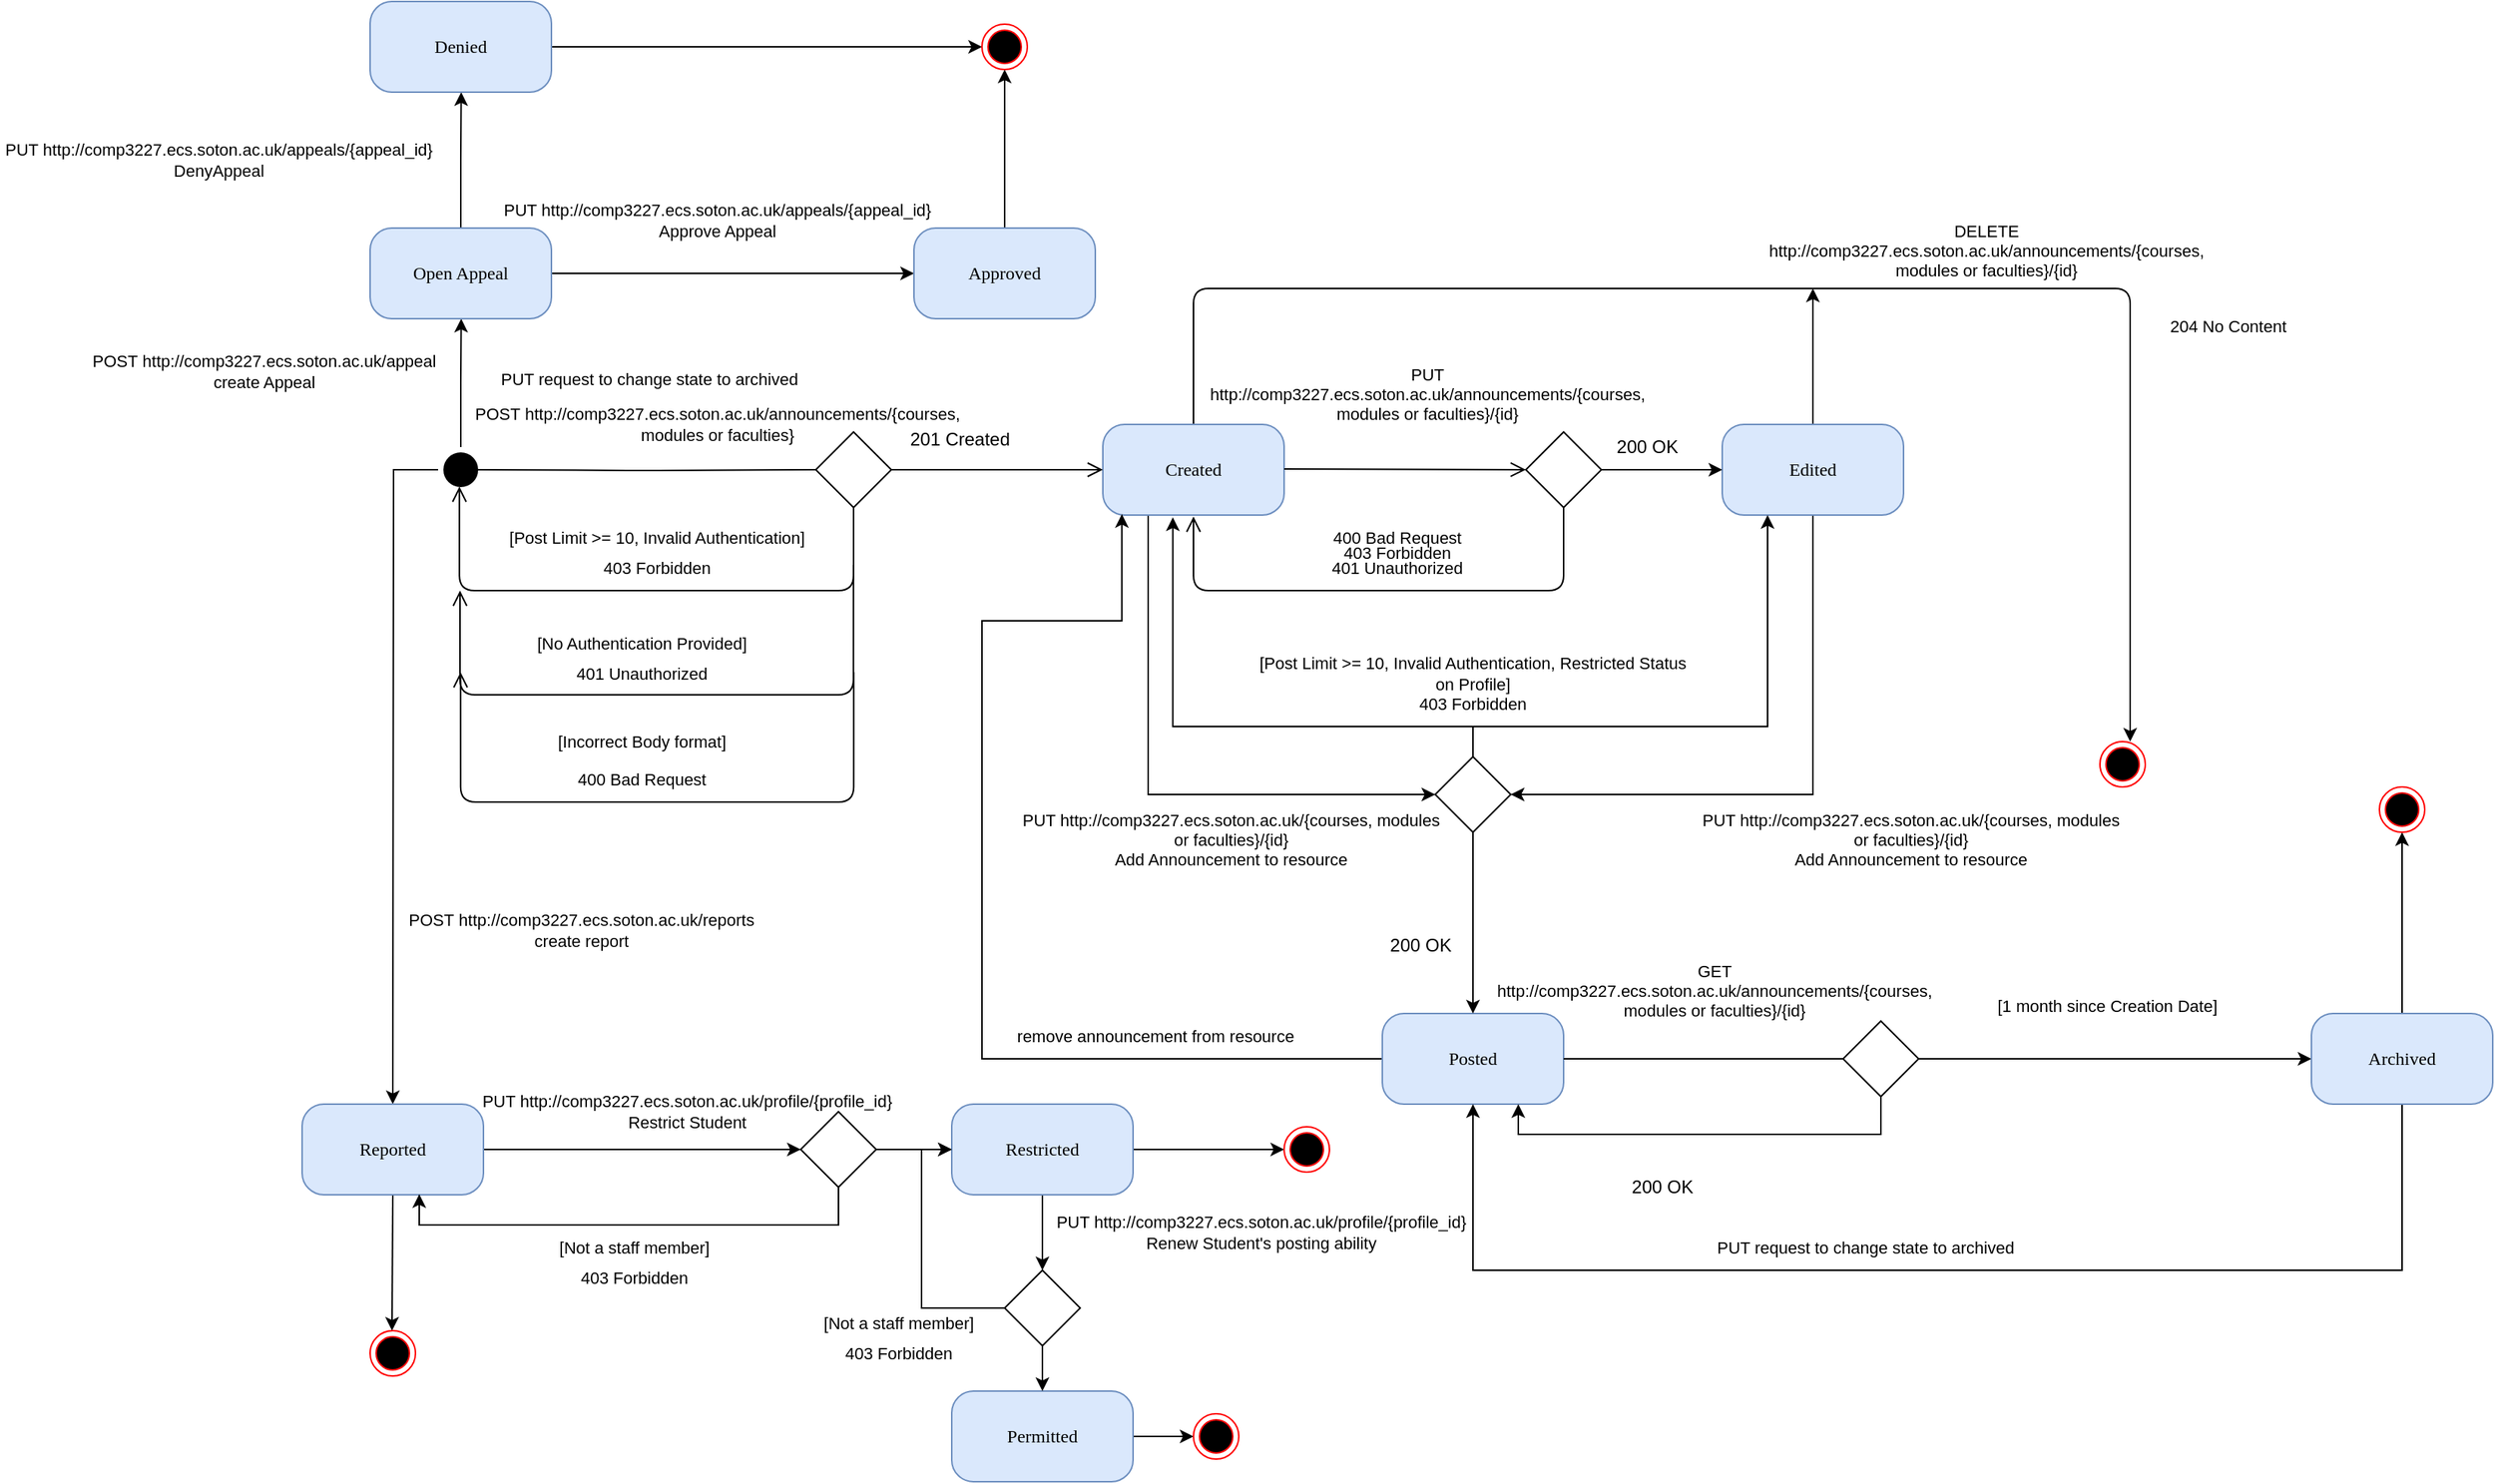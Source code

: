 <mxfile version="22.1.5" type="device">
  <diagram name="Page-1" id="58cdce13-f638-feb5-8d6f-7d28b1aa9fa0">
    <mxGraphModel dx="3149" dy="1933" grid="1" gridSize="10" guides="1" tooltips="1" connect="1" arrows="1" fold="1" page="1" pageScale="1" pageWidth="1100" pageHeight="850" background="none" math="0" shadow="0">
      <root>
        <mxCell id="0" />
        <mxCell id="1" parent="0" />
        <mxCell id="6BWkst6RVMvoEHYVJQI9-71" style="edgeStyle=orthogonalEdgeStyle;rounded=0;orthogonalLoop=1;jettySize=auto;html=1;exitX=0.5;exitY=1;exitDx=0;exitDy=0;" parent="1" source="382b91b5511bd0f7-1" edge="1">
          <mxGeometry relative="1" as="geometry">
            <mxPoint x="120" y="570" as="targetPoint" />
          </mxGeometry>
        </mxCell>
        <mxCell id="wpCIgoDuGoxNXAhAN5nI-4" style="edgeStyle=orthogonalEdgeStyle;rounded=0;orthogonalLoop=1;jettySize=auto;html=1;exitX=0;exitY=0.5;exitDx=0;exitDy=0;" parent="1" source="382b91b5511bd0f7-1" edge="1">
          <mxGeometry relative="1" as="geometry">
            <mxPoint x="165.286" y="50" as="targetPoint" />
          </mxGeometry>
        </mxCell>
        <mxCell id="382b91b5511bd0f7-1" value="" style="ellipse;html=1;shape=startState;fillColor=#000000;strokeColor=#000000;rounded=1;shadow=0;comic=0;labelBackgroundColor=none;fontFamily=Verdana;fontSize=12;fontColor=#000000;align=center;direction=south;" parent="1" vertex="1">
          <mxGeometry x="150" y="135" width="30" height="30" as="geometry" />
        </mxCell>
        <mxCell id="6BWkst6RVMvoEHYVJQI9-33" style="edgeStyle=orthogonalEdgeStyle;rounded=1;orthogonalLoop=1;jettySize=auto;html=1;exitX=0.5;exitY=0;exitDx=0;exitDy=0;" parent="1" source="382b91b5511bd0f7-6" edge="1">
          <mxGeometry relative="1" as="geometry">
            <mxPoint x="1270" y="330" as="targetPoint" />
            <Array as="points">
              <mxPoint x="650" y="30" />
              <mxPoint x="1270" y="30" />
            </Array>
          </mxGeometry>
        </mxCell>
        <mxCell id="6BWkst6RVMvoEHYVJQI9-40" style="edgeStyle=orthogonalEdgeStyle;rounded=0;orthogonalLoop=1;jettySize=auto;html=1;exitX=0.25;exitY=1;exitDx=0;exitDy=0;entryX=0;entryY=0.5;entryDx=0;entryDy=0;" parent="1" source="382b91b5511bd0f7-6" target="6BWkst6RVMvoEHYVJQI9-41" edge="1">
          <mxGeometry relative="1" as="geometry">
            <mxPoint x="780" y="360" as="targetPoint" />
            <Array as="points">
              <mxPoint x="620" y="365" />
            </Array>
          </mxGeometry>
        </mxCell>
        <mxCell id="382b91b5511bd0f7-6" value="Created" style="rounded=1;whiteSpace=wrap;html=1;arcSize=24;fillColor=#dae8fc;strokeColor=#6c8ebf;shadow=0;comic=0;labelBackgroundColor=none;fontFamily=Verdana;fontSize=12;align=center;" parent="1" vertex="1">
          <mxGeometry x="590" y="120" width="120" height="60" as="geometry" />
        </mxCell>
        <mxCell id="2a3bc250acf0617d-9" style="edgeStyle=orthogonalEdgeStyle;html=1;labelBackgroundColor=none;endArrow=open;endSize=8;strokeColor=#000000;fontFamily=Verdana;fontSize=12;align=left;startArrow=none;" parent="1" source="6BWkst6RVMvoEHYVJQI9-2" target="382b91b5511bd0f7-6" edge="1">
          <mxGeometry relative="1" as="geometry" />
        </mxCell>
        <mxCell id="6BWkst6RVMvoEHYVJQI9-3" value="" style="edgeStyle=orthogonalEdgeStyle;html=1;labelBackgroundColor=none;endArrow=none;endSize=8;strokeColor=#000000;fontFamily=Verdana;fontSize=12;align=left;" parent="1" target="6BWkst6RVMvoEHYVJQI9-2" edge="1">
          <mxGeometry relative="1" as="geometry">
            <mxPoint x="170" y="150" as="sourcePoint" />
            <mxPoint x="460" y="150" as="targetPoint" />
          </mxGeometry>
        </mxCell>
        <mxCell id="6BWkst6RVMvoEHYVJQI9-2" value="" style="rhombus;whiteSpace=wrap;html=1;" parent="1" vertex="1">
          <mxGeometry x="400" y="125" width="50" height="50" as="geometry" />
        </mxCell>
        <mxCell id="6BWkst6RVMvoEHYVJQI9-5" style="edgeStyle=orthogonalEdgeStyle;html=1;labelBackgroundColor=none;endArrow=open;endSize=8;strokeColor=#000000;fontFamily=Verdana;fontSize=12;align=left;startArrow=none;entryX=0.871;entryY=0.53;entryDx=0;entryDy=0;entryPerimeter=0;exitX=0.5;exitY=1;exitDx=0;exitDy=0;" parent="1" source="6BWkst6RVMvoEHYVJQI9-2" target="382b91b5511bd0f7-1" edge="1">
          <mxGeometry relative="1" as="geometry">
            <mxPoint x="325" y="180" as="sourcePoint" />
            <mxPoint x="430" y="120" as="targetPoint" />
            <Array as="points">
              <mxPoint x="425" y="230" />
              <mxPoint x="164" y="230" />
            </Array>
          </mxGeometry>
        </mxCell>
        <mxCell id="6BWkst6RVMvoEHYVJQI9-34" style="edgeStyle=orthogonalEdgeStyle;rounded=0;orthogonalLoop=1;jettySize=auto;html=1;exitX=0.5;exitY=0;exitDx=0;exitDy=0;" parent="1" source="6BWkst6RVMvoEHYVJQI9-6" edge="1">
          <mxGeometry relative="1" as="geometry">
            <mxPoint x="1060" y="30" as="targetPoint" />
          </mxGeometry>
        </mxCell>
        <mxCell id="6BWkst6RVMvoEHYVJQI9-39" style="edgeStyle=orthogonalEdgeStyle;rounded=0;orthogonalLoop=1;jettySize=auto;html=1;exitX=0.5;exitY=1;exitDx=0;exitDy=0;entryX=1;entryY=0.5;entryDx=0;entryDy=0;" parent="1" source="6BWkst6RVMvoEHYVJQI9-6" target="6BWkst6RVMvoEHYVJQI9-41" edge="1">
          <mxGeometry relative="1" as="geometry">
            <mxPoint x="920" y="360" as="targetPoint" />
            <Array as="points">
              <mxPoint x="1060" y="365" />
            </Array>
          </mxGeometry>
        </mxCell>
        <mxCell id="6BWkst6RVMvoEHYVJQI9-6" value="Edited" style="rounded=1;whiteSpace=wrap;html=1;arcSize=24;fillColor=#dae8fc;strokeColor=#6c8ebf;shadow=0;comic=0;labelBackgroundColor=none;fontFamily=Verdana;fontSize=12;align=center;" parent="1" vertex="1">
          <mxGeometry x="1000" y="120" width="120" height="60" as="geometry" />
        </mxCell>
        <mxCell id="6BWkst6RVMvoEHYVJQI9-54" style="edgeStyle=orthogonalEdgeStyle;rounded=0;orthogonalLoop=1;jettySize=auto;html=1;exitX=0;exitY=0.5;exitDx=0;exitDy=0;entryX=0.105;entryY=0.989;entryDx=0;entryDy=0;entryPerimeter=0;" parent="1" source="6BWkst6RVMvoEHYVJQI9-7" target="382b91b5511bd0f7-6" edge="1">
          <mxGeometry relative="1" as="geometry">
            <Array as="points">
              <mxPoint x="510" y="540" />
              <mxPoint x="510" y="250" />
              <mxPoint x="603" y="250" />
            </Array>
          </mxGeometry>
        </mxCell>
        <mxCell id="6BWkst6RVMvoEHYVJQI9-56" style="edgeStyle=orthogonalEdgeStyle;rounded=0;orthogonalLoop=1;jettySize=auto;html=1;exitX=1;exitY=0.5;exitDx=0;exitDy=0;entryX=0;entryY=0.5;entryDx=0;entryDy=0;startArrow=none;" parent="1" source="6BWkst6RVMvoEHYVJQI9-59" target="6BWkst6RVMvoEHYVJQI9-8" edge="1">
          <mxGeometry relative="1" as="geometry" />
        </mxCell>
        <mxCell id="6BWkst6RVMvoEHYVJQI9-7" value="Posted" style="rounded=1;whiteSpace=wrap;html=1;arcSize=24;fillColor=#dae8fc;strokeColor=#6c8ebf;shadow=0;comic=0;labelBackgroundColor=none;fontFamily=Verdana;fontSize=12;align=center;" parent="1" vertex="1">
          <mxGeometry x="775" y="510" width="120" height="60" as="geometry" />
        </mxCell>
        <mxCell id="wpCIgoDuGoxNXAhAN5nI-2" style="edgeStyle=orthogonalEdgeStyle;rounded=0;orthogonalLoop=1;jettySize=auto;html=1;exitX=0.5;exitY=0;exitDx=0;exitDy=0;entryX=0.5;entryY=1;entryDx=0;entryDy=0;" parent="1" source="6BWkst6RVMvoEHYVJQI9-8" target="6BWkst6RVMvoEHYVJQI9-65" edge="1">
          <mxGeometry relative="1" as="geometry" />
        </mxCell>
        <mxCell id="WHHI2yMgMxbM5bKef1kN-17" style="edgeStyle=orthogonalEdgeStyle;rounded=0;orthogonalLoop=1;jettySize=auto;html=1;exitX=0.5;exitY=1;exitDx=0;exitDy=0;entryX=0.5;entryY=1;entryDx=0;entryDy=0;" edge="1" parent="1" source="6BWkst6RVMvoEHYVJQI9-8" target="6BWkst6RVMvoEHYVJQI9-7">
          <mxGeometry relative="1" as="geometry">
            <Array as="points">
              <mxPoint x="1450" y="680" />
              <mxPoint x="835" y="680" />
            </Array>
          </mxGeometry>
        </mxCell>
        <mxCell id="6BWkst6RVMvoEHYVJQI9-8" value="Archived" style="rounded=1;whiteSpace=wrap;html=1;arcSize=24;fillColor=#dae8fc;strokeColor=#6c8ebf;shadow=0;comic=0;labelBackgroundColor=none;fontFamily=Verdana;fontSize=12;align=center;" parent="1" vertex="1">
          <mxGeometry x="1390" y="510" width="120" height="60" as="geometry" />
        </mxCell>
        <mxCell id="6BWkst6RVMvoEHYVJQI9-9" value="POST&amp;nbsp;http://comp3227.ecs.soton.ac.uk/announcements/{courses, modules or faculties}" style="text;html=1;strokeColor=none;fillColor=none;align=center;verticalAlign=middle;whiteSpace=wrap;rounded=0;fontSize=11;" parent="1" vertex="1">
          <mxGeometry x="190" y="105" width="290" height="30" as="geometry" />
        </mxCell>
        <mxCell id="6BWkst6RVMvoEHYVJQI9-11" value="201 Created" style="text;html=1;align=center;verticalAlign=middle;resizable=0;points=[];autosize=1;strokeColor=none;fillColor=none;" parent="1" vertex="1">
          <mxGeometry x="450" y="115" width="90" height="30" as="geometry" />
        </mxCell>
        <mxCell id="6BWkst6RVMvoEHYVJQI9-12" value="[Post Limit &amp;gt;= 10, Invalid Authentication]" style="text;html=1;strokeColor=none;fillColor=none;align=center;verticalAlign=middle;whiteSpace=wrap;rounded=0;fontSize=11;" parent="1" vertex="1">
          <mxGeometry x="150" y="180" width="290" height="30" as="geometry" />
        </mxCell>
        <mxCell id="6BWkst6RVMvoEHYVJQI9-13" value="[No Authentication Provided]" style="text;html=1;strokeColor=none;fillColor=none;align=center;verticalAlign=middle;whiteSpace=wrap;rounded=0;fontSize=11;" parent="1" vertex="1">
          <mxGeometry x="140" y="250" width="290" height="30" as="geometry" />
        </mxCell>
        <mxCell id="6BWkst6RVMvoEHYVJQI9-14" value="[Incorrect Body format]" style="text;html=1;strokeColor=none;fillColor=none;align=center;verticalAlign=middle;whiteSpace=wrap;rounded=0;fontSize=11;" parent="1" vertex="1">
          <mxGeometry x="215" y="315" width="140" height="30" as="geometry" />
        </mxCell>
        <mxCell id="6BWkst6RVMvoEHYVJQI9-15" style="edgeStyle=orthogonalEdgeStyle;html=1;labelBackgroundColor=none;endArrow=open;endSize=8;strokeColor=#000000;fontFamily=Verdana;fontSize=12;align=left;startArrow=none;entryX=0.871;entryY=0.53;entryDx=0;entryDy=0;entryPerimeter=0;exitX=0.948;exitY=1.1;exitDx=0;exitDy=0;exitPerimeter=0;" parent="1" source="6BWkst6RVMvoEHYVJQI9-12" edge="1">
          <mxGeometry relative="1" as="geometry">
            <mxPoint x="425.5" y="244" as="sourcePoint" />
            <mxPoint x="164.5" y="230" as="targetPoint" />
            <Array as="points">
              <mxPoint x="425" y="299" />
              <mxPoint x="165" y="299" />
            </Array>
          </mxGeometry>
        </mxCell>
        <mxCell id="6BWkst6RVMvoEHYVJQI9-16" value="403 Forbidden" style="text;html=1;strokeColor=none;fillColor=none;align=center;verticalAlign=middle;whiteSpace=wrap;rounded=0;fontSize=11;" parent="1" vertex="1">
          <mxGeometry x="240" y="200" width="110" height="30" as="geometry" />
        </mxCell>
        <mxCell id="6BWkst6RVMvoEHYVJQI9-17" value="401 Unauthorized" style="text;html=1;strokeColor=none;fillColor=none;align=center;verticalAlign=middle;whiteSpace=wrap;rounded=0;fontSize=11;" parent="1" vertex="1">
          <mxGeometry x="230" y="270" width="110" height="30" as="geometry" />
        </mxCell>
        <mxCell id="6BWkst6RVMvoEHYVJQI9-19" value="400 Bad Request" style="text;html=1;strokeColor=none;fillColor=none;align=center;verticalAlign=middle;whiteSpace=wrap;rounded=0;fontSize=11;" parent="1" vertex="1">
          <mxGeometry x="230" y="340" width="110" height="30" as="geometry" />
        </mxCell>
        <mxCell id="6BWkst6RVMvoEHYVJQI9-20" value="PUT http://comp3227.ecs.soton.ac.uk/announcements/{courses, modules or faculties}/{id}&lt;br&gt;" style="text;html=1;strokeColor=none;fillColor=none;align=center;verticalAlign=middle;whiteSpace=wrap;rounded=0;fontSize=11;" parent="1" vertex="1">
          <mxGeometry x="660" y="85" width="290" height="30" as="geometry" />
        </mxCell>
        <mxCell id="6BWkst6RVMvoEHYVJQI9-27" style="edgeStyle=orthogonalEdgeStyle;rounded=0;orthogonalLoop=1;jettySize=auto;html=1;exitX=1;exitY=0.5;exitDx=0;exitDy=0;entryX=0;entryY=0.5;entryDx=0;entryDy=0;" parent="1" source="6BWkst6RVMvoEHYVJQI9-21" target="6BWkst6RVMvoEHYVJQI9-6" edge="1">
          <mxGeometry relative="1" as="geometry" />
        </mxCell>
        <mxCell id="6BWkst6RVMvoEHYVJQI9-21" value="" style="rhombus;whiteSpace=wrap;html=1;" parent="1" vertex="1">
          <mxGeometry x="870" y="125" width="50" height="50" as="geometry" />
        </mxCell>
        <mxCell id="6BWkst6RVMvoEHYVJQI9-26" style="edgeStyle=orthogonalEdgeStyle;html=1;labelBackgroundColor=none;endArrow=open;endSize=8;strokeColor=#000000;fontFamily=Verdana;fontSize=12;align=left;startArrow=none;entryX=0;entryY=0.5;entryDx=0;entryDy=0;" parent="1" target="6BWkst6RVMvoEHYVJQI9-21" edge="1">
          <mxGeometry relative="1" as="geometry">
            <mxPoint x="710" y="149.5" as="sourcePoint" />
            <mxPoint x="870" y="149.5" as="targetPoint" />
          </mxGeometry>
        </mxCell>
        <mxCell id="6BWkst6RVMvoEHYVJQI9-28" style="edgeStyle=orthogonalEdgeStyle;html=1;labelBackgroundColor=none;endArrow=open;endSize=8;strokeColor=#000000;fontFamily=Verdana;fontSize=12;align=left;startArrow=none;entryX=0.871;entryY=0.53;entryDx=0;entryDy=0;entryPerimeter=0;exitX=0.5;exitY=1;exitDx=0;exitDy=0;" parent="1" source="6BWkst6RVMvoEHYVJQI9-21" edge="1">
          <mxGeometry relative="1" as="geometry">
            <mxPoint x="911" y="195" as="sourcePoint" />
            <mxPoint x="650" y="181" as="targetPoint" />
            <Array as="points">
              <mxPoint x="895" y="230" />
              <mxPoint x="650" y="230" />
            </Array>
          </mxGeometry>
        </mxCell>
        <mxCell id="6BWkst6RVMvoEHYVJQI9-29" value="200 OK" style="text;html=1;align=center;verticalAlign=middle;resizable=0;points=[];autosize=1;strokeColor=none;fillColor=none;" parent="1" vertex="1">
          <mxGeometry x="920" y="120" width="60" height="30" as="geometry" />
        </mxCell>
        <mxCell id="6BWkst6RVMvoEHYVJQI9-30" value="400 Bad Request" style="text;html=1;strokeColor=none;fillColor=none;align=center;verticalAlign=middle;whiteSpace=wrap;rounded=0;fontSize=11;" parent="1" vertex="1">
          <mxGeometry x="730" y="180" width="110" height="30" as="geometry" />
        </mxCell>
        <mxCell id="6BWkst6RVMvoEHYVJQI9-31" value="401 Unauthorized" style="text;html=1;strokeColor=none;fillColor=none;align=center;verticalAlign=middle;whiteSpace=wrap;rounded=0;fontSize=11;" parent="1" vertex="1">
          <mxGeometry x="730" y="200" width="110" height="30" as="geometry" />
        </mxCell>
        <mxCell id="6BWkst6RVMvoEHYVJQI9-32" value="403 Forbidden" style="text;html=1;strokeColor=none;fillColor=none;align=center;verticalAlign=middle;whiteSpace=wrap;rounded=0;fontSize=11;" parent="1" vertex="1">
          <mxGeometry x="730" y="190" width="110" height="30" as="geometry" />
        </mxCell>
        <mxCell id="6BWkst6RVMvoEHYVJQI9-35" value="" style="ellipse;html=1;shape=endState;fillColor=#000000;strokeColor=#ff0000;" parent="1" vertex="1">
          <mxGeometry x="1250" y="330" width="30" height="30" as="geometry" />
        </mxCell>
        <mxCell id="6BWkst6RVMvoEHYVJQI9-36" value="DELETE http://comp3227.ecs.soton.ac.uk/announcements/{courses, modules or faculties}/{id}" style="text;html=1;strokeColor=none;fillColor=none;align=center;verticalAlign=middle;whiteSpace=wrap;rounded=0;fontSize=11;" parent="1" vertex="1">
          <mxGeometry x="1030" y="-10" width="290" height="30" as="geometry" />
        </mxCell>
        <mxCell id="6BWkst6RVMvoEHYVJQI9-37" value="204 No Content" style="text;html=1;strokeColor=none;fillColor=none;align=center;verticalAlign=middle;whiteSpace=wrap;rounded=0;fontSize=11;" parent="1" vertex="1">
          <mxGeometry x="1280" y="40" width="110" height="30" as="geometry" />
        </mxCell>
        <mxCell id="6BWkst6RVMvoEHYVJQI9-47" style="edgeStyle=orthogonalEdgeStyle;rounded=0;orthogonalLoop=1;jettySize=auto;html=1;exitX=0.5;exitY=0;exitDx=0;exitDy=0;entryX=0.386;entryY=1.025;entryDx=0;entryDy=0;entryPerimeter=0;" parent="1" source="6BWkst6RVMvoEHYVJQI9-41" target="382b91b5511bd0f7-6" edge="1">
          <mxGeometry relative="1" as="geometry">
            <Array as="points">
              <mxPoint x="835" y="320" />
              <mxPoint x="636" y="320" />
            </Array>
          </mxGeometry>
        </mxCell>
        <mxCell id="6BWkst6RVMvoEHYVJQI9-48" style="edgeStyle=orthogonalEdgeStyle;rounded=0;orthogonalLoop=1;jettySize=auto;html=1;exitX=0.5;exitY=0;exitDx=0;exitDy=0;entryX=0.25;entryY=1;entryDx=0;entryDy=0;" parent="1" source="6BWkst6RVMvoEHYVJQI9-41" target="6BWkst6RVMvoEHYVJQI9-6" edge="1">
          <mxGeometry relative="1" as="geometry">
            <Array as="points">
              <mxPoint x="835" y="320" />
              <mxPoint x="1030" y="320" />
            </Array>
          </mxGeometry>
        </mxCell>
        <mxCell id="6BWkst6RVMvoEHYVJQI9-52" style="edgeStyle=orthogonalEdgeStyle;rounded=0;orthogonalLoop=1;jettySize=auto;html=1;exitX=0.5;exitY=1;exitDx=0;exitDy=0;" parent="1" source="6BWkst6RVMvoEHYVJQI9-41" target="6BWkst6RVMvoEHYVJQI9-7" edge="1">
          <mxGeometry relative="1" as="geometry" />
        </mxCell>
        <mxCell id="6BWkst6RVMvoEHYVJQI9-41" value="" style="rhombus;whiteSpace=wrap;html=1;" parent="1" vertex="1">
          <mxGeometry x="810" y="340" width="50" height="50" as="geometry" />
        </mxCell>
        <mxCell id="6BWkst6RVMvoEHYVJQI9-45" value="PUT http://comp3227.ecs.soton.ac.uk/{courses, modules or faculties}/{id}&lt;br&gt;Add Announcement to resource" style="text;html=1;strokeColor=none;fillColor=none;align=center;verticalAlign=middle;whiteSpace=wrap;rounded=0;fontSize=11;" parent="1" vertex="1">
          <mxGeometry x="530" y="380" width="290" height="30" as="geometry" />
        </mxCell>
        <mxCell id="6BWkst6RVMvoEHYVJQI9-46" value="PUT http://comp3227.ecs.soton.ac.uk/{courses, modules or faculties}/{id}&lt;br&gt;Add Announcement to resource" style="text;html=1;strokeColor=none;fillColor=none;align=center;verticalAlign=middle;whiteSpace=wrap;rounded=0;fontSize=11;" parent="1" vertex="1">
          <mxGeometry x="980" y="380" width="290" height="30" as="geometry" />
        </mxCell>
        <mxCell id="6BWkst6RVMvoEHYVJQI9-49" value="[Post Limit &amp;gt;= 10, Invalid Authentication, Restricted Status on Profile]" style="text;html=1;strokeColor=none;fillColor=none;align=center;verticalAlign=middle;whiteSpace=wrap;rounded=0;fontSize=11;" parent="1" vertex="1">
          <mxGeometry x="690" y="270" width="290" height="30" as="geometry" />
        </mxCell>
        <mxCell id="6BWkst6RVMvoEHYVJQI9-50" value="403 Forbidden" style="text;html=1;strokeColor=none;fillColor=none;align=center;verticalAlign=middle;whiteSpace=wrap;rounded=0;fontSize=11;" parent="1" vertex="1">
          <mxGeometry x="780" y="290" width="110" height="30" as="geometry" />
        </mxCell>
        <mxCell id="6BWkst6RVMvoEHYVJQI9-53" value="200 OK" style="text;html=1;align=center;verticalAlign=middle;resizable=0;points=[];autosize=1;strokeColor=none;fillColor=none;" parent="1" vertex="1">
          <mxGeometry x="770" y="450" width="60" height="30" as="geometry" />
        </mxCell>
        <mxCell id="6BWkst6RVMvoEHYVJQI9-55" value="remove announcement from resource" style="text;html=1;strokeColor=none;fillColor=none;align=center;verticalAlign=middle;whiteSpace=wrap;rounded=0;fontSize=11;" parent="1" vertex="1">
          <mxGeometry x="480" y="510" width="290" height="30" as="geometry" />
        </mxCell>
        <mxCell id="6BWkst6RVMvoEHYVJQI9-57" value="GET http://comp3227.ecs.soton.ac.uk/announcements/{courses, modules or faculties}/{id}" style="text;html=1;strokeColor=none;fillColor=none;align=center;verticalAlign=middle;whiteSpace=wrap;rounded=0;fontSize=11;" parent="1" vertex="1">
          <mxGeometry x="850" y="480" width="290" height="30" as="geometry" />
        </mxCell>
        <mxCell id="6BWkst6RVMvoEHYVJQI9-60" value="" style="edgeStyle=orthogonalEdgeStyle;rounded=0;orthogonalLoop=1;jettySize=auto;html=1;exitX=1;exitY=0.5;exitDx=0;exitDy=0;entryX=0;entryY=0.5;entryDx=0;entryDy=0;endArrow=none;" parent="1" source="6BWkst6RVMvoEHYVJQI9-7" target="6BWkst6RVMvoEHYVJQI9-59" edge="1">
          <mxGeometry relative="1" as="geometry">
            <mxPoint x="895" y="540" as="sourcePoint" />
            <mxPoint x="1090" y="540" as="targetPoint" />
          </mxGeometry>
        </mxCell>
        <mxCell id="WHHI2yMgMxbM5bKef1kN-16" style="edgeStyle=orthogonalEdgeStyle;rounded=0;orthogonalLoop=1;jettySize=auto;html=1;exitX=0.5;exitY=1;exitDx=0;exitDy=0;entryX=0.75;entryY=1;entryDx=0;entryDy=0;" edge="1" parent="1" source="6BWkst6RVMvoEHYVJQI9-59" target="6BWkst6RVMvoEHYVJQI9-7">
          <mxGeometry relative="1" as="geometry" />
        </mxCell>
        <mxCell id="6BWkst6RVMvoEHYVJQI9-59" value="" style="rhombus;whiteSpace=wrap;html=1;" parent="1" vertex="1">
          <mxGeometry x="1080" y="515" width="50" height="50" as="geometry" />
        </mxCell>
        <mxCell id="6BWkst6RVMvoEHYVJQI9-62" value="200 OK" style="text;html=1;align=center;verticalAlign=middle;resizable=0;points=[];autosize=1;strokeColor=none;fillColor=none;" parent="1" vertex="1">
          <mxGeometry x="930" y="610" width="60" height="30" as="geometry" />
        </mxCell>
        <mxCell id="6BWkst6RVMvoEHYVJQI9-63" value="[1 month since Creation Date]" style="text;html=1;strokeColor=none;fillColor=none;align=center;verticalAlign=middle;whiteSpace=wrap;rounded=0;fontSize=11;" parent="1" vertex="1">
          <mxGeometry x="1110" y="490" width="290" height="30" as="geometry" />
        </mxCell>
        <mxCell id="6BWkst6RVMvoEHYVJQI9-65" value="" style="ellipse;html=1;shape=endState;fillColor=#000000;strokeColor=#ff0000;" parent="1" vertex="1">
          <mxGeometry x="1435" y="360" width="30" height="30" as="geometry" />
        </mxCell>
        <mxCell id="6BWkst6RVMvoEHYVJQI9-72" value="POST&amp;nbsp;http://comp3227.ecs.soton.ac.uk/reports&lt;br&gt;create report" style="text;html=1;strokeColor=none;fillColor=none;align=center;verticalAlign=middle;whiteSpace=wrap;rounded=0;fontSize=11;" parent="1" vertex="1">
          <mxGeometry x="100" y="440" width="290" height="30" as="geometry" />
        </mxCell>
        <mxCell id="6BWkst6RVMvoEHYVJQI9-75" style="edgeStyle=orthogonalEdgeStyle;rounded=0;orthogonalLoop=1;jettySize=auto;html=1;exitX=0.5;exitY=1;exitDx=0;exitDy=0;" parent="1" source="6BWkst6RVMvoEHYVJQI9-74" edge="1">
          <mxGeometry relative="1" as="geometry">
            <mxPoint x="119.5" y="720" as="targetPoint" />
          </mxGeometry>
        </mxCell>
        <mxCell id="WHHI2yMgMxbM5bKef1kN-1" style="edgeStyle=orthogonalEdgeStyle;rounded=0;orthogonalLoop=1;jettySize=auto;html=1;exitX=1;exitY=0.5;exitDx=0;exitDy=0;" edge="1" parent="1" source="6BWkst6RVMvoEHYVJQI9-74">
          <mxGeometry relative="1" as="geometry">
            <mxPoint x="390" y="600" as="targetPoint" />
          </mxGeometry>
        </mxCell>
        <mxCell id="6BWkst6RVMvoEHYVJQI9-74" value="Reported" style="rounded=1;whiteSpace=wrap;html=1;arcSize=24;fillColor=#dae8fc;strokeColor=#6c8ebf;shadow=0;comic=0;labelBackgroundColor=none;fontFamily=Verdana;fontSize=12;align=center;" parent="1" vertex="1">
          <mxGeometry x="60" y="570" width="120" height="60" as="geometry" />
        </mxCell>
        <mxCell id="6BWkst6RVMvoEHYVJQI9-76" value="" style="ellipse;html=1;shape=endState;fillColor=#000000;strokeColor=#ff0000;" parent="1" vertex="1">
          <mxGeometry x="105" y="720" width="30" height="30" as="geometry" />
        </mxCell>
        <mxCell id="wpCIgoDuGoxNXAhAN5nI-3" value="PUT request to change state to archived" style="text;html=1;strokeColor=none;fillColor=none;align=center;verticalAlign=middle;whiteSpace=wrap;rounded=0;fontSize=11;" parent="1" vertex="1">
          <mxGeometry x="950" y="650" width="290" height="30" as="geometry" />
        </mxCell>
        <mxCell id="wpCIgoDuGoxNXAhAN5nI-5" value="POST&amp;nbsp;http://comp3227.ecs.soton.ac.uk/appeal&lt;br&gt;create Appeal" style="text;html=1;strokeColor=none;fillColor=none;align=center;verticalAlign=middle;whiteSpace=wrap;rounded=0;fontSize=11;" parent="1" vertex="1">
          <mxGeometry x="-110" y="70" width="290" height="30" as="geometry" />
        </mxCell>
        <mxCell id="wpCIgoDuGoxNXAhAN5nI-7" style="edgeStyle=orthogonalEdgeStyle;rounded=0;orthogonalLoop=1;jettySize=auto;html=1;exitX=1;exitY=0.5;exitDx=0;exitDy=0;entryX=0;entryY=0.5;entryDx=0;entryDy=0;" parent="1" source="wpCIgoDuGoxNXAhAN5nI-6" target="wpCIgoDuGoxNXAhAN5nI-10" edge="1">
          <mxGeometry relative="1" as="geometry">
            <mxPoint x="390" y="19.857" as="targetPoint" />
          </mxGeometry>
        </mxCell>
        <mxCell id="wpCIgoDuGoxNXAhAN5nI-8" style="edgeStyle=orthogonalEdgeStyle;rounded=0;orthogonalLoop=1;jettySize=auto;html=1;exitX=0.5;exitY=0;exitDx=0;exitDy=0;" parent="1" source="wpCIgoDuGoxNXAhAN5nI-6" edge="1">
          <mxGeometry relative="1" as="geometry">
            <mxPoint x="165.286" y="-100" as="targetPoint" />
          </mxGeometry>
        </mxCell>
        <mxCell id="wpCIgoDuGoxNXAhAN5nI-6" value="Open Appeal" style="rounded=1;whiteSpace=wrap;html=1;arcSize=24;fillColor=#dae8fc;strokeColor=#6c8ebf;shadow=0;comic=0;labelBackgroundColor=none;fontFamily=Verdana;fontSize=12;align=center;" parent="1" vertex="1">
          <mxGeometry x="105" y="-10" width="120" height="60" as="geometry" />
        </mxCell>
        <mxCell id="wpCIgoDuGoxNXAhAN5nI-12" style="edgeStyle=orthogonalEdgeStyle;rounded=0;orthogonalLoop=1;jettySize=auto;html=1;exitX=1;exitY=0.5;exitDx=0;exitDy=0;" parent="1" source="wpCIgoDuGoxNXAhAN5nI-9" target="wpCIgoDuGoxNXAhAN5nI-11" edge="1">
          <mxGeometry relative="1" as="geometry" />
        </mxCell>
        <mxCell id="wpCIgoDuGoxNXAhAN5nI-9" value="Denied" style="rounded=1;whiteSpace=wrap;html=1;arcSize=24;fillColor=#dae8fc;strokeColor=#6c8ebf;shadow=0;comic=0;labelBackgroundColor=none;fontFamily=Verdana;fontSize=12;align=center;" parent="1" vertex="1">
          <mxGeometry x="105" y="-160" width="120" height="60" as="geometry" />
        </mxCell>
        <mxCell id="wpCIgoDuGoxNXAhAN5nI-13" style="edgeStyle=orthogonalEdgeStyle;rounded=0;orthogonalLoop=1;jettySize=auto;html=1;exitX=0.5;exitY=0;exitDx=0;exitDy=0;entryX=0.5;entryY=1;entryDx=0;entryDy=0;" parent="1" source="wpCIgoDuGoxNXAhAN5nI-10" target="wpCIgoDuGoxNXAhAN5nI-11" edge="1">
          <mxGeometry relative="1" as="geometry">
            <mxPoint x="450" y="-100" as="targetPoint" />
          </mxGeometry>
        </mxCell>
        <mxCell id="wpCIgoDuGoxNXAhAN5nI-10" value="Approved" style="rounded=1;whiteSpace=wrap;html=1;arcSize=24;fillColor=#dae8fc;strokeColor=#6c8ebf;shadow=0;comic=0;labelBackgroundColor=none;fontFamily=Verdana;fontSize=12;align=center;" parent="1" vertex="1">
          <mxGeometry x="465" y="-10" width="120" height="60" as="geometry" />
        </mxCell>
        <mxCell id="wpCIgoDuGoxNXAhAN5nI-11" value="" style="ellipse;html=1;shape=endState;fillColor=#000000;strokeColor=#ff0000;" parent="1" vertex="1">
          <mxGeometry x="510" y="-145" width="30" height="30" as="geometry" />
        </mxCell>
        <mxCell id="wpCIgoDuGoxNXAhAN5nI-16" style="edgeStyle=orthogonalEdgeStyle;html=1;labelBackgroundColor=none;endArrow=open;endSize=8;strokeColor=#000000;fontFamily=Verdana;fontSize=12;align=left;startArrow=none;exitX=0.948;exitY=1.1;exitDx=0;exitDy=0;exitPerimeter=0;" parent="1" edge="1">
          <mxGeometry relative="1" as="geometry">
            <mxPoint x="425.11" y="284.03" as="sourcePoint" />
            <mxPoint x="164.86" y="284.03" as="targetPoint" />
            <Array as="points">
              <mxPoint x="425.11" y="370.03" />
              <mxPoint x="165.11" y="370.03" />
            </Array>
          </mxGeometry>
        </mxCell>
        <mxCell id="wpCIgoDuGoxNXAhAN5nI-17" value="PUT request to change state to archived" style="text;html=1;strokeColor=none;fillColor=none;align=center;verticalAlign=middle;whiteSpace=wrap;rounded=0;fontSize=11;" parent="1" vertex="1">
          <mxGeometry x="145" y="75" width="290" height="30" as="geometry" />
        </mxCell>
        <mxCell id="wpCIgoDuGoxNXAhAN5nI-18" value="PUT http://comp3227.ecs.soton.ac.uk/appeals/{appeal_id}&lt;br&gt;Approve Appeal" style="text;html=1;strokeColor=none;fillColor=none;align=center;verticalAlign=middle;whiteSpace=wrap;rounded=0;fontSize=11;" parent="1" vertex="1">
          <mxGeometry x="190" y="-30" width="290" height="30" as="geometry" />
        </mxCell>
        <mxCell id="wpCIgoDuGoxNXAhAN5nI-19" value="PUT http://comp3227.ecs.soton.ac.uk/appeals/{appeal_id}&lt;br&gt;DenyAppeal" style="text;html=1;strokeColor=none;fillColor=none;align=center;verticalAlign=middle;whiteSpace=wrap;rounded=0;fontSize=11;" parent="1" vertex="1">
          <mxGeometry x="-140" y="-70" width="290" height="30" as="geometry" />
        </mxCell>
        <mxCell id="WHHI2yMgMxbM5bKef1kN-2" value="PUT http://comp3227.ecs.soton.ac.uk/profile/{profile_id}&lt;br&gt;Restrict Student" style="text;html=1;strokeColor=none;fillColor=none;align=center;verticalAlign=middle;whiteSpace=wrap;rounded=0;fontSize=11;" vertex="1" parent="1">
          <mxGeometry x="170" y="560" width="290" height="30" as="geometry" />
        </mxCell>
        <mxCell id="WHHI2yMgMxbM5bKef1kN-12" style="edgeStyle=orthogonalEdgeStyle;rounded=0;orthogonalLoop=1;jettySize=auto;html=1;exitX=1;exitY=0.5;exitDx=0;exitDy=0;entryX=0;entryY=0.5;entryDx=0;entryDy=0;" edge="1" parent="1" source="WHHI2yMgMxbM5bKef1kN-3" target="WHHI2yMgMxbM5bKef1kN-11">
          <mxGeometry relative="1" as="geometry" />
        </mxCell>
        <mxCell id="WHHI2yMgMxbM5bKef1kN-24" style="edgeStyle=orthogonalEdgeStyle;rounded=0;orthogonalLoop=1;jettySize=auto;html=1;exitX=0.5;exitY=1;exitDx=0;exitDy=0;entryX=0.5;entryY=0;entryDx=0;entryDy=0;" edge="1" parent="1" source="WHHI2yMgMxbM5bKef1kN-3" target="WHHI2yMgMxbM5bKef1kN-18">
          <mxGeometry relative="1" as="geometry" />
        </mxCell>
        <mxCell id="WHHI2yMgMxbM5bKef1kN-3" value="Restricted" style="rounded=1;whiteSpace=wrap;html=1;arcSize=24;fillColor=#dae8fc;strokeColor=#6c8ebf;shadow=0;comic=0;labelBackgroundColor=none;fontFamily=Verdana;fontSize=12;align=center;" vertex="1" parent="1">
          <mxGeometry x="490" y="570" width="120" height="60" as="geometry" />
        </mxCell>
        <mxCell id="WHHI2yMgMxbM5bKef1kN-7" style="edgeStyle=orthogonalEdgeStyle;rounded=0;orthogonalLoop=1;jettySize=auto;html=1;exitX=1;exitY=0.5;exitDx=0;exitDy=0;" edge="1" parent="1" source="WHHI2yMgMxbM5bKef1kN-5" target="WHHI2yMgMxbM5bKef1kN-3">
          <mxGeometry relative="1" as="geometry" />
        </mxCell>
        <mxCell id="WHHI2yMgMxbM5bKef1kN-5" value="" style="rhombus;whiteSpace=wrap;html=1;" vertex="1" parent="1">
          <mxGeometry x="390" y="575" width="50" height="50" as="geometry" />
        </mxCell>
        <mxCell id="WHHI2yMgMxbM5bKef1kN-6" style="edgeStyle=orthogonalEdgeStyle;rounded=0;orthogonalLoop=1;jettySize=auto;html=1;exitX=0.5;exitY=1;exitDx=0;exitDy=0;entryX=0.646;entryY=0.994;entryDx=0;entryDy=0;entryPerimeter=0;" edge="1" parent="1" source="WHHI2yMgMxbM5bKef1kN-5" target="6BWkst6RVMvoEHYVJQI9-74">
          <mxGeometry relative="1" as="geometry" />
        </mxCell>
        <mxCell id="WHHI2yMgMxbM5bKef1kN-8" value="403 Forbidden" style="text;html=1;strokeColor=none;fillColor=none;align=center;verticalAlign=middle;whiteSpace=wrap;rounded=0;fontSize=11;" vertex="1" parent="1">
          <mxGeometry x="225" y="670" width="110" height="30" as="geometry" />
        </mxCell>
        <mxCell id="WHHI2yMgMxbM5bKef1kN-9" value="[Not a staff member]" style="text;html=1;strokeColor=none;fillColor=none;align=center;verticalAlign=middle;whiteSpace=wrap;rounded=0;fontSize=11;" vertex="1" parent="1">
          <mxGeometry x="225" y="650" width="110" height="30" as="geometry" />
        </mxCell>
        <mxCell id="WHHI2yMgMxbM5bKef1kN-11" value="" style="ellipse;html=1;shape=endState;fillColor=#000000;strokeColor=#ff0000;" vertex="1" parent="1">
          <mxGeometry x="710" y="585" width="30" height="30" as="geometry" />
        </mxCell>
        <mxCell id="WHHI2yMgMxbM5bKef1kN-25" style="edgeStyle=orthogonalEdgeStyle;rounded=0;orthogonalLoop=1;jettySize=auto;html=1;exitX=1;exitY=0.5;exitDx=0;exitDy=0;entryX=0;entryY=0.5;entryDx=0;entryDy=0;" edge="1" parent="1" source="WHHI2yMgMxbM5bKef1kN-13" target="WHHI2yMgMxbM5bKef1kN-23">
          <mxGeometry relative="1" as="geometry" />
        </mxCell>
        <mxCell id="WHHI2yMgMxbM5bKef1kN-13" value="Permitted" style="rounded=1;whiteSpace=wrap;html=1;arcSize=24;fillColor=#dae8fc;strokeColor=#6c8ebf;shadow=0;comic=0;labelBackgroundColor=none;fontFamily=Verdana;fontSize=12;align=center;" vertex="1" parent="1">
          <mxGeometry x="490" y="760" width="120" height="60" as="geometry" />
        </mxCell>
        <mxCell id="WHHI2yMgMxbM5bKef1kN-15" value="PUT http://comp3227.ecs.soton.ac.uk/profile/{profile_id}&lt;br&gt;Renew Student&#39;s posting ability" style="text;html=1;strokeColor=none;fillColor=none;align=center;verticalAlign=middle;whiteSpace=wrap;rounded=0;fontSize=11;" vertex="1" parent="1">
          <mxGeometry x="550" y="640" width="290" height="30" as="geometry" />
        </mxCell>
        <mxCell id="WHHI2yMgMxbM5bKef1kN-19" style="edgeStyle=orthogonalEdgeStyle;rounded=0;orthogonalLoop=1;jettySize=auto;html=1;exitX=0;exitY=0.5;exitDx=0;exitDy=0;entryX=0;entryY=0.5;entryDx=0;entryDy=0;" edge="1" parent="1" source="WHHI2yMgMxbM5bKef1kN-18" target="WHHI2yMgMxbM5bKef1kN-3">
          <mxGeometry relative="1" as="geometry" />
        </mxCell>
        <mxCell id="WHHI2yMgMxbM5bKef1kN-22" style="edgeStyle=orthogonalEdgeStyle;rounded=0;orthogonalLoop=1;jettySize=auto;html=1;exitX=0.5;exitY=1;exitDx=0;exitDy=0;entryX=0.5;entryY=0;entryDx=0;entryDy=0;" edge="1" parent="1" source="WHHI2yMgMxbM5bKef1kN-18" target="WHHI2yMgMxbM5bKef1kN-13">
          <mxGeometry relative="1" as="geometry" />
        </mxCell>
        <mxCell id="WHHI2yMgMxbM5bKef1kN-18" value="" style="rhombus;whiteSpace=wrap;html=1;" vertex="1" parent="1">
          <mxGeometry x="525" y="680" width="50" height="50" as="geometry" />
        </mxCell>
        <mxCell id="WHHI2yMgMxbM5bKef1kN-20" value="403 Forbidden" style="text;html=1;strokeColor=none;fillColor=none;align=center;verticalAlign=middle;whiteSpace=wrap;rounded=0;fontSize=11;" vertex="1" parent="1">
          <mxGeometry x="400" y="720" width="110" height="30" as="geometry" />
        </mxCell>
        <mxCell id="WHHI2yMgMxbM5bKef1kN-21" value="[Not a staff member]" style="text;html=1;strokeColor=none;fillColor=none;align=center;verticalAlign=middle;whiteSpace=wrap;rounded=0;fontSize=11;" vertex="1" parent="1">
          <mxGeometry x="400" y="700" width="110" height="30" as="geometry" />
        </mxCell>
        <mxCell id="WHHI2yMgMxbM5bKef1kN-23" value="" style="ellipse;html=1;shape=endState;fillColor=#000000;strokeColor=#ff0000;" vertex="1" parent="1">
          <mxGeometry x="650" y="775" width="30" height="30" as="geometry" />
        </mxCell>
      </root>
    </mxGraphModel>
  </diagram>
</mxfile>
